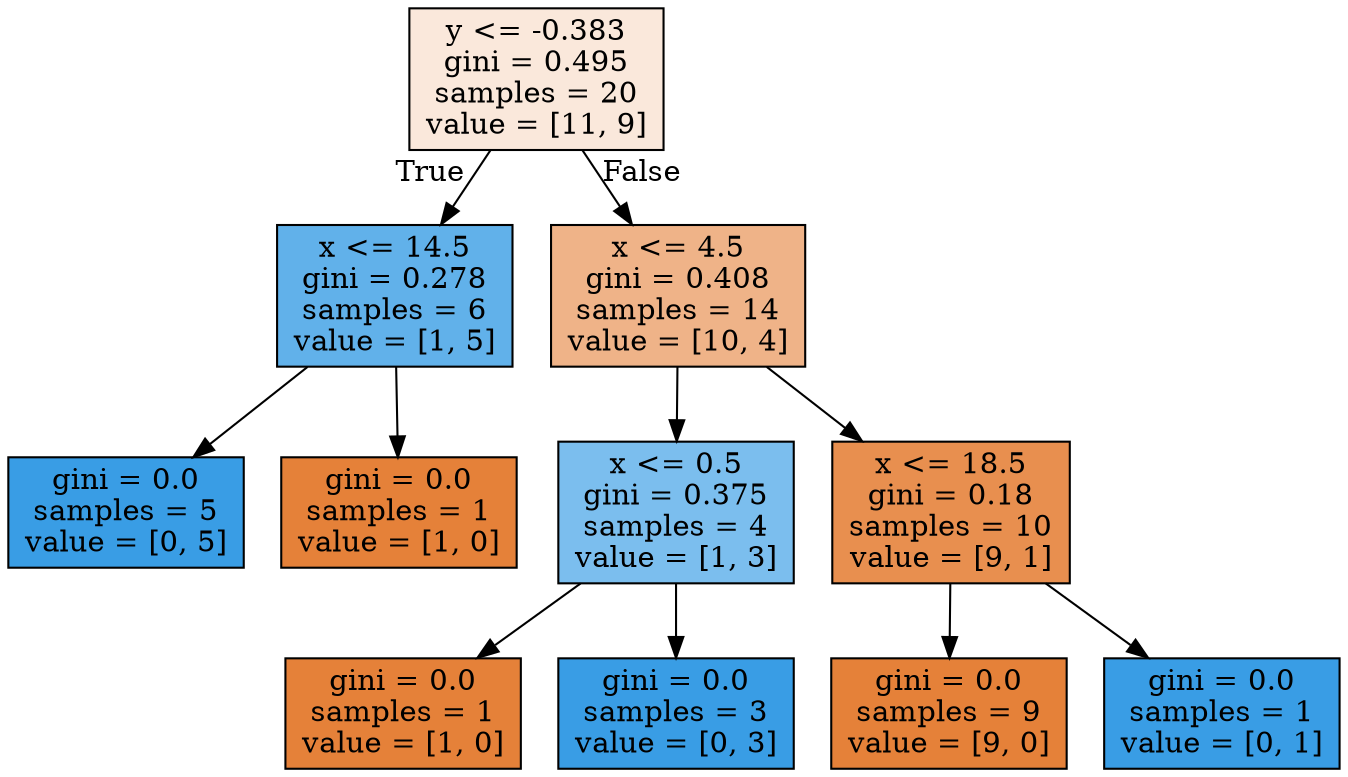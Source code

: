 digraph Tree {
node [shape=box, style="filled", color="black"] ;
0 [label="y <= -0.383\ngini = 0.495\nsamples = 20\nvalue = [11, 9]", fillcolor="#fae8db"] ;
1 [label="x <= 14.5\ngini = 0.278\nsamples = 6\nvalue = [1, 5]", fillcolor="#61b1ea"] ;
0 -> 1 [labeldistance=2.5, labelangle=45, headlabel="True"] ;
2 [label="gini = 0.0\nsamples = 5\nvalue = [0, 5]", fillcolor="#399de5"] ;
1 -> 2 ;
3 [label="gini = 0.0\nsamples = 1\nvalue = [1, 0]", fillcolor="#e58139"] ;
1 -> 3 ;
4 [label="x <= 4.5\ngini = 0.408\nsamples = 14\nvalue = [10, 4]", fillcolor="#efb388"] ;
0 -> 4 [labeldistance=2.5, labelangle=-45, headlabel="False"] ;
5 [label="x <= 0.5\ngini = 0.375\nsamples = 4\nvalue = [1, 3]", fillcolor="#7bbeee"] ;
4 -> 5 ;
6 [label="gini = 0.0\nsamples = 1\nvalue = [1, 0]", fillcolor="#e58139"] ;
5 -> 6 ;
7 [label="gini = 0.0\nsamples = 3\nvalue = [0, 3]", fillcolor="#399de5"] ;
5 -> 7 ;
8 [label="x <= 18.5\ngini = 0.18\nsamples = 10\nvalue = [9, 1]", fillcolor="#e88f4f"] ;
4 -> 8 ;
9 [label="gini = 0.0\nsamples = 9\nvalue = [9, 0]", fillcolor="#e58139"] ;
8 -> 9 ;
10 [label="gini = 0.0\nsamples = 1\nvalue = [0, 1]", fillcolor="#399de5"] ;
8 -> 10 ;
}